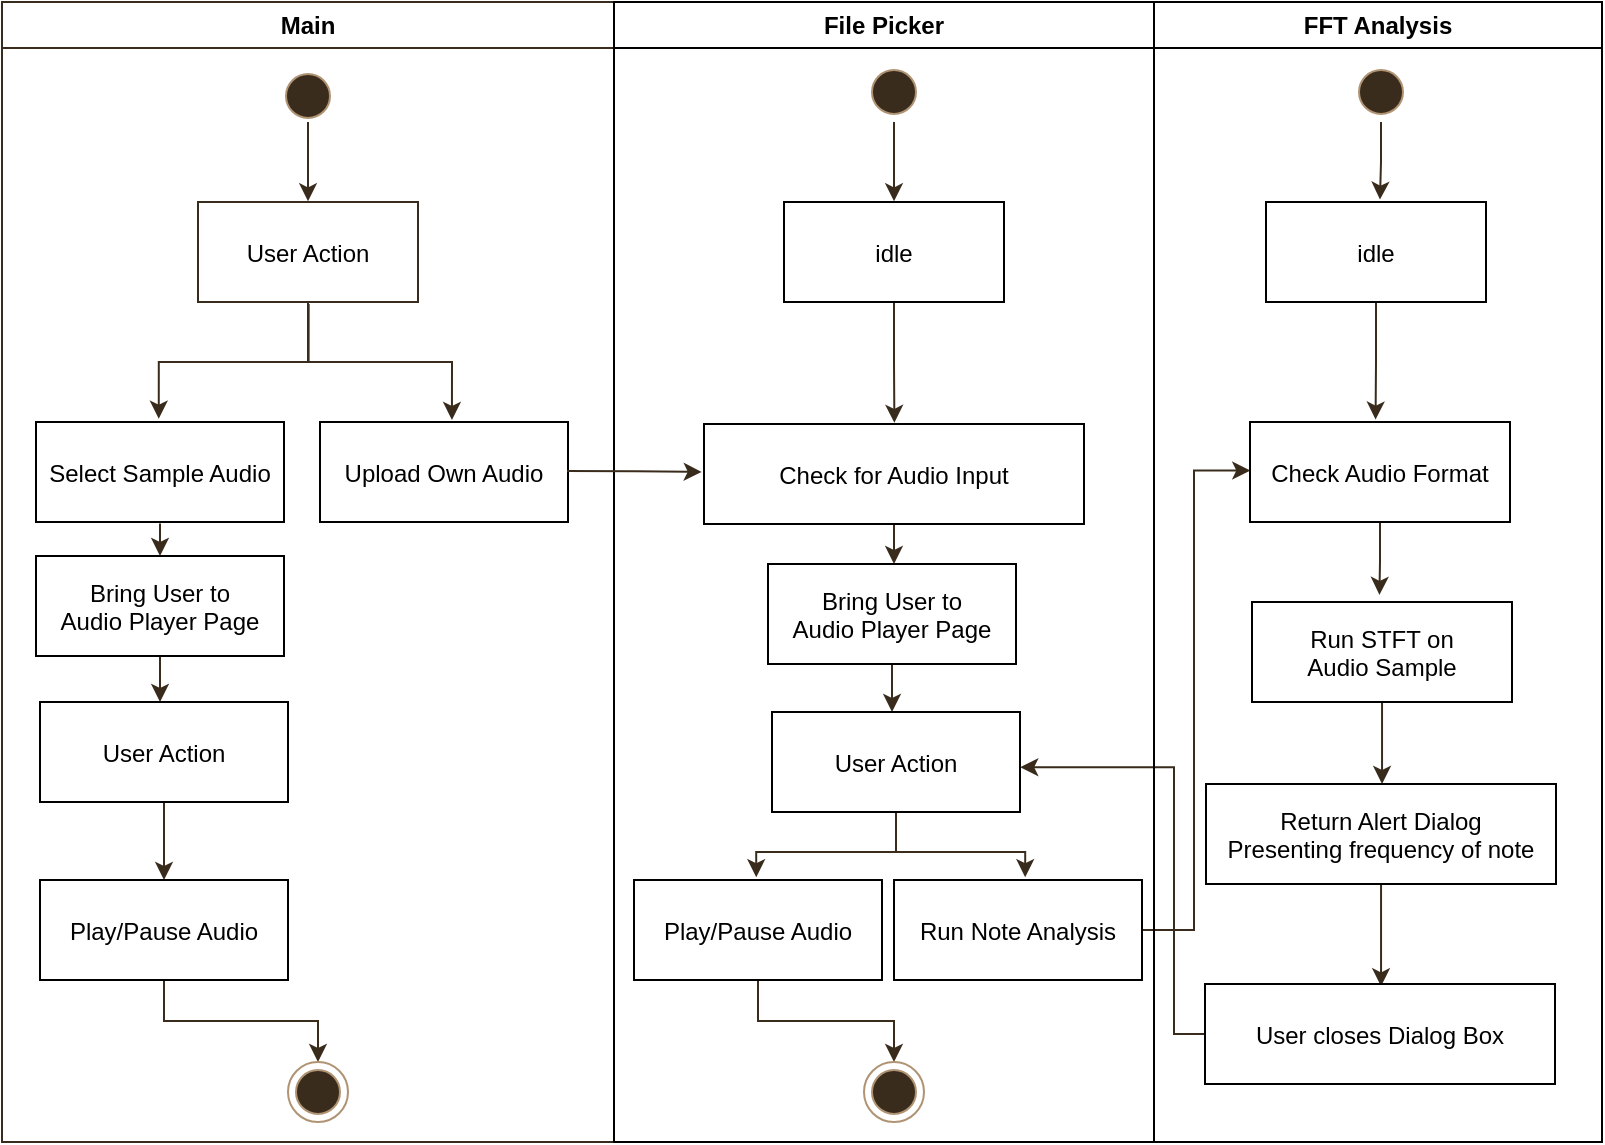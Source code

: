<mxfile version="18.1.2" type="github">
  <diagram name="Page-1" id="e7e014a7-5840-1c2e-5031-d8a46d1fe8dd">
    <mxGraphModel dx="1727" dy="931" grid="1" gridSize="10" guides="1" tooltips="1" connect="1" arrows="1" fold="1" page="1" pageScale="1" pageWidth="827" pageHeight="1169" background="none" math="0" shadow="0">
      <root>
        <mxCell id="0" />
        <mxCell id="1" parent="0" />
        <mxCell id="3WMgKvLOfC6idiZUZahX-108" style="edgeStyle=orthogonalEdgeStyle;rounded=0;orthogonalLoop=1;jettySize=auto;html=1;entryX=0.505;entryY=-0.003;entryDx=0;entryDy=0;entryPerimeter=0;strokeColor=#392C1C;" edge="1" parent="1" source="16" target="3WMgKvLOfC6idiZUZahX-80">
          <mxGeometry relative="1" as="geometry" />
        </mxCell>
        <mxCell id="3WMgKvLOfC6idiZUZahX-95" style="edgeStyle=orthogonalEdgeStyle;rounded=0;orthogonalLoop=1;jettySize=auto;html=1;entryX=1.001;entryY=0.552;entryDx=0;entryDy=0;entryPerimeter=0;strokeColor=#392C1C;" edge="1" parent="1" source="3WMgKvLOfC6idiZUZahX-94" target="3WMgKvLOfC6idiZUZahX-81">
          <mxGeometry relative="1" as="geometry">
            <Array as="points">
              <mxPoint x="600" y="616" />
              <mxPoint x="600" y="483" />
            </Array>
          </mxGeometry>
        </mxCell>
        <mxCell id="3WMgKvLOfC6idiZUZahX-90" style="edgeStyle=orthogonalEdgeStyle;rounded=0;orthogonalLoop=1;jettySize=auto;html=1;entryX=0.001;entryY=0.485;entryDx=0;entryDy=0;entryPerimeter=0;strokeColor=#392C1C;" edge="1" parent="1" source="3WMgKvLOfC6idiZUZahX-65" target="33">
          <mxGeometry relative="1" as="geometry">
            <Array as="points">
              <mxPoint x="610" y="564" />
              <mxPoint x="610" y="334" />
            </Array>
          </mxGeometry>
        </mxCell>
        <mxCell id="2" value="Main" style="swimlane;whiteSpace=wrap;strokeColor=#392C1C;perimeterSpacing=12;" parent="1" vertex="1">
          <mxGeometry x="14" y="100" width="306" height="570" as="geometry" />
        </mxCell>
        <mxCell id="3WMgKvLOfC6idiZUZahX-52" style="edgeStyle=orthogonalEdgeStyle;rounded=0;orthogonalLoop=1;jettySize=auto;html=1;entryX=0.482;entryY=-0.007;entryDx=0;entryDy=0;entryPerimeter=0;strokeColor=#392C1C;" edge="1" parent="2">
          <mxGeometry relative="1" as="geometry">
            <mxPoint x="153" y="60" as="sourcePoint" />
            <mxPoint x="153.02" y="99.65" as="targetPoint" />
          </mxGeometry>
        </mxCell>
        <mxCell id="5" value="" style="ellipse;shape=startState;fillColor=#392C1C;strokeColor=#B09373;" parent="2" vertex="1">
          <mxGeometry x="138" y="32" width="30" height="30" as="geometry" />
        </mxCell>
        <mxCell id="3WMgKvLOfC6idiZUZahX-49" style="edgeStyle=orthogonalEdgeStyle;rounded=0;orthogonalLoop=1;jettySize=auto;html=1;entryX=0.495;entryY=-0.033;entryDx=0;entryDy=0;entryPerimeter=0;strokeColor=#392C1C;" edge="1" parent="2" source="7" target="8">
          <mxGeometry relative="1" as="geometry" />
        </mxCell>
        <mxCell id="3WMgKvLOfC6idiZUZahX-51" style="edgeStyle=orthogonalEdgeStyle;rounded=0;orthogonalLoop=1;jettySize=auto;html=1;entryX=0.532;entryY=-0.02;entryDx=0;entryDy=0;entryPerimeter=0;strokeColor=#392C1C;exitX=0.503;exitY=1.02;exitDx=0;exitDy=0;exitPerimeter=0;" edge="1" parent="2" source="7" target="3WMgKvLOfC6idiZUZahX-48">
          <mxGeometry relative="1" as="geometry" />
        </mxCell>
        <mxCell id="7" value="User Action" style="strokeColor=#392C1C;" parent="2" vertex="1">
          <mxGeometry x="98" y="100" width="110" height="50" as="geometry" />
        </mxCell>
        <mxCell id="3WMgKvLOfC6idiZUZahX-56" style="edgeStyle=orthogonalEdgeStyle;rounded=0;orthogonalLoop=1;jettySize=auto;html=1;entryX=0.5;entryY=0;entryDx=0;entryDy=0;entryPerimeter=0;strokeColor=#392C1C;exitX=0.5;exitY=1.014;exitDx=0;exitDy=0;exitPerimeter=0;" edge="1" parent="2" source="8" target="3WMgKvLOfC6idiZUZahX-53">
          <mxGeometry relative="1" as="geometry" />
        </mxCell>
        <mxCell id="8" value="Select Sample Audio" style="" parent="2" vertex="1">
          <mxGeometry x="17" y="210" width="124" height="50" as="geometry" />
        </mxCell>
        <mxCell id="3WMgKvLOfC6idiZUZahX-48" value="Upload Own Audio" style="" vertex="1" parent="2">
          <mxGeometry x="159" y="210" width="124" height="50" as="geometry" />
        </mxCell>
        <mxCell id="3WMgKvLOfC6idiZUZahX-78" style="edgeStyle=orthogonalEdgeStyle;rounded=0;orthogonalLoop=1;jettySize=auto;html=1;entryX=0.484;entryY=0;entryDx=0;entryDy=0;entryPerimeter=0;strokeColor=#392C1C;" edge="1" parent="2" source="3WMgKvLOfC6idiZUZahX-53" target="3WMgKvLOfC6idiZUZahX-71">
          <mxGeometry relative="1" as="geometry" />
        </mxCell>
        <mxCell id="3WMgKvLOfC6idiZUZahX-53" value="Bring User to &#xa;Audio Player Page" style="" vertex="1" parent="2">
          <mxGeometry x="17" y="277" width="124" height="50" as="geometry" />
        </mxCell>
        <mxCell id="3WMgKvLOfC6idiZUZahX-75" style="edgeStyle=orthogonalEdgeStyle;rounded=0;orthogonalLoop=1;jettySize=auto;html=1;entryX=0.5;entryY=0;entryDx=0;entryDy=0;entryPerimeter=0;strokeColor=#392C1C;" edge="1" parent="2" source="3WMgKvLOfC6idiZUZahX-71" target="3WMgKvLOfC6idiZUZahX-74">
          <mxGeometry relative="1" as="geometry" />
        </mxCell>
        <mxCell id="3WMgKvLOfC6idiZUZahX-71" value="User Action" style="" vertex="1" parent="2">
          <mxGeometry x="19" y="350" width="124" height="50" as="geometry" />
        </mxCell>
        <mxCell id="3WMgKvLOfC6idiZUZahX-106" style="edgeStyle=orthogonalEdgeStyle;rounded=0;orthogonalLoop=1;jettySize=auto;html=1;entryX=0.5;entryY=0;entryDx=0;entryDy=0;strokeColor=#392C1C;" edge="1" parent="2" source="3WMgKvLOfC6idiZUZahX-74" target="3WMgKvLOfC6idiZUZahX-103">
          <mxGeometry relative="1" as="geometry" />
        </mxCell>
        <mxCell id="3WMgKvLOfC6idiZUZahX-74" value="Play/Pause Audio" style="" vertex="1" parent="2">
          <mxGeometry x="19" y="439" width="124" height="50" as="geometry" />
        </mxCell>
        <mxCell id="3WMgKvLOfC6idiZUZahX-103" value="" style="ellipse;shape=endState;fillColor=#392C1C;strokeColor=#B09373;" vertex="1" parent="2">
          <mxGeometry x="143" y="530" width="30" height="30" as="geometry" />
        </mxCell>
        <mxCell id="4" value="FFT Analysis" style="swimlane;whiteSpace=wrap" parent="1" vertex="1">
          <mxGeometry x="590" y="100" width="224" height="570" as="geometry" />
        </mxCell>
        <mxCell id="3WMgKvLOfC6idiZUZahX-97" style="edgeStyle=orthogonalEdgeStyle;rounded=0;orthogonalLoop=1;jettySize=auto;html=1;entryX=0.49;entryY=-0.071;entryDx=0;entryDy=0;entryPerimeter=0;strokeColor=#392C1C;" edge="1" parent="4" source="33" target="3WMgKvLOfC6idiZUZahX-92">
          <mxGeometry relative="1" as="geometry" />
        </mxCell>
        <mxCell id="33" value="Check Audio Format" style="" parent="4" vertex="1">
          <mxGeometry x="48" y="210" width="130" height="50" as="geometry" />
        </mxCell>
        <mxCell id="3WMgKvLOfC6idiZUZahX-91" style="edgeStyle=orthogonalEdgeStyle;rounded=0;orthogonalLoop=1;jettySize=auto;html=1;entryX=0.483;entryY=-0.024;entryDx=0;entryDy=0;entryPerimeter=0;strokeColor=#392C1C;" edge="1" parent="4" source="3WMgKvLOfC6idiZUZahX-43" target="33">
          <mxGeometry relative="1" as="geometry" />
        </mxCell>
        <mxCell id="3WMgKvLOfC6idiZUZahX-43" value="idle" style="" vertex="1" parent="4">
          <mxGeometry x="56" y="100" width="110" height="50" as="geometry" />
        </mxCell>
        <mxCell id="3WMgKvLOfC6idiZUZahX-88" value="" style="ellipse;shape=startState;fillColor=#392C1C;strokeColor=#B09373;" vertex="1" parent="4">
          <mxGeometry x="98.5" y="30" width="30" height="30" as="geometry" />
        </mxCell>
        <mxCell id="3WMgKvLOfC6idiZUZahX-89" style="edgeStyle=orthogonalEdgeStyle;rounded=0;orthogonalLoop=1;jettySize=auto;html=1;entryX=0.518;entryY=-0.024;entryDx=0;entryDy=0;entryPerimeter=0;strokeColor=#392C1C;" edge="1" parent="4" source="3WMgKvLOfC6idiZUZahX-88" target="3WMgKvLOfC6idiZUZahX-43">
          <mxGeometry relative="1" as="geometry">
            <mxPoint x="107.02" y="99.65" as="targetPoint" />
          </mxGeometry>
        </mxCell>
        <mxCell id="3WMgKvLOfC6idiZUZahX-98" style="edgeStyle=orthogonalEdgeStyle;rounded=0;orthogonalLoop=1;jettySize=auto;html=1;entryX=0.503;entryY=0;entryDx=0;entryDy=0;entryPerimeter=0;strokeColor=#392C1C;" edge="1" parent="4" source="3WMgKvLOfC6idiZUZahX-92" target="3WMgKvLOfC6idiZUZahX-93">
          <mxGeometry relative="1" as="geometry" />
        </mxCell>
        <mxCell id="3WMgKvLOfC6idiZUZahX-92" value="Run STFT on &#xa;Audio Sample" style="" vertex="1" parent="4">
          <mxGeometry x="49" y="300" width="130" height="50" as="geometry" />
        </mxCell>
        <mxCell id="3WMgKvLOfC6idiZUZahX-102" style="edgeStyle=orthogonalEdgeStyle;rounded=0;orthogonalLoop=1;jettySize=auto;html=1;entryX=0.503;entryY=0.023;entryDx=0;entryDy=0;entryPerimeter=0;strokeColor=#392C1C;" edge="1" parent="4" source="3WMgKvLOfC6idiZUZahX-93" target="3WMgKvLOfC6idiZUZahX-94">
          <mxGeometry relative="1" as="geometry" />
        </mxCell>
        <mxCell id="3WMgKvLOfC6idiZUZahX-93" value="Return Alert Dialog &#xa;Presenting frequency of note" style="" vertex="1" parent="4">
          <mxGeometry x="26" y="391" width="175" height="50" as="geometry" />
        </mxCell>
        <mxCell id="3WMgKvLOfC6idiZUZahX-94" value="User closes Dialog Box" style="" vertex="1" parent="4">
          <mxGeometry x="25.5" y="491" width="175" height="50" as="geometry" />
        </mxCell>
        <mxCell id="3WMgKvLOfC6idiZUZahX-79" style="edgeStyle=orthogonalEdgeStyle;rounded=0;orthogonalLoop=1;jettySize=auto;html=1;entryX=0.484;entryY=0;entryDx=0;entryDy=0;entryPerimeter=0;strokeColor=#392C1C;" edge="1" parent="1" source="3WMgKvLOfC6idiZUZahX-80" target="3WMgKvLOfC6idiZUZahX-81">
          <mxGeometry relative="1" as="geometry" />
        </mxCell>
        <mxCell id="3WMgKvLOfC6idiZUZahX-80" value="Bring User to &#xa;Audio Player Page" style="" vertex="1" parent="1">
          <mxGeometry x="397" y="381" width="124" height="50" as="geometry" />
        </mxCell>
        <mxCell id="3WMgKvLOfC6idiZUZahX-86" style="edgeStyle=orthogonalEdgeStyle;rounded=0;orthogonalLoop=1;jettySize=auto;html=1;entryX=0.493;entryY=-0.028;entryDx=0;entryDy=0;entryPerimeter=0;strokeColor=#392C1C;" edge="1" parent="1" source="3WMgKvLOfC6idiZUZahX-81" target="3WMgKvLOfC6idiZUZahX-63">
          <mxGeometry relative="1" as="geometry" />
        </mxCell>
        <mxCell id="3WMgKvLOfC6idiZUZahX-87" style="edgeStyle=orthogonalEdgeStyle;rounded=0;orthogonalLoop=1;jettySize=auto;html=1;entryX=0.529;entryY=-0.028;entryDx=0;entryDy=0;entryPerimeter=0;strokeColor=#392C1C;" edge="1" parent="1" source="3WMgKvLOfC6idiZUZahX-81" target="3WMgKvLOfC6idiZUZahX-65">
          <mxGeometry relative="1" as="geometry" />
        </mxCell>
        <mxCell id="3WMgKvLOfC6idiZUZahX-81" value="User Action" style="" vertex="1" parent="1">
          <mxGeometry x="399" y="455" width="124" height="50" as="geometry" />
        </mxCell>
        <mxCell id="3" value="File Picker" style="swimlane;whiteSpace=wrap" parent="1" vertex="1">
          <mxGeometry x="320" y="100" width="270" height="570" as="geometry" />
        </mxCell>
        <mxCell id="3WMgKvLOfC6idiZUZahX-62" style="edgeStyle=orthogonalEdgeStyle;rounded=0;orthogonalLoop=1;jettySize=auto;html=1;entryX=0.501;entryY=-0.012;entryDx=0;entryDy=0;entryPerimeter=0;strokeColor=#392C1C;" edge="1" parent="3" source="15" target="16">
          <mxGeometry relative="1" as="geometry" />
        </mxCell>
        <mxCell id="15" value="idle" style="" parent="3" vertex="1">
          <mxGeometry x="85" y="100" width="110" height="50" as="geometry" />
        </mxCell>
        <mxCell id="16" value="Check for Audio Input" style="" parent="3" vertex="1">
          <mxGeometry x="45" y="211" width="190" height="50" as="geometry" />
        </mxCell>
        <mxCell id="3WMgKvLOfC6idiZUZahX-60" value="" style="ellipse;shape=startState;fillColor=#392C1C;strokeColor=#B09373;" vertex="1" parent="3">
          <mxGeometry x="125" y="30" width="30" height="30" as="geometry" />
        </mxCell>
        <mxCell id="3WMgKvLOfC6idiZUZahX-59" style="edgeStyle=orthogonalEdgeStyle;rounded=0;orthogonalLoop=1;jettySize=auto;html=1;entryX=0.482;entryY=-0.007;entryDx=0;entryDy=0;entryPerimeter=0;strokeColor=#392C1C;" edge="1" parent="3" source="3WMgKvLOfC6idiZUZahX-60">
          <mxGeometry relative="1" as="geometry">
            <mxPoint x="140.02" y="99.65" as="targetPoint" />
          </mxGeometry>
        </mxCell>
        <mxCell id="3WMgKvLOfC6idiZUZahX-105" style="edgeStyle=orthogonalEdgeStyle;rounded=0;orthogonalLoop=1;jettySize=auto;html=1;entryX=0.5;entryY=0;entryDx=0;entryDy=0;strokeColor=#392C1C;" edge="1" parent="3" source="3WMgKvLOfC6idiZUZahX-63" target="38">
          <mxGeometry relative="1" as="geometry" />
        </mxCell>
        <mxCell id="3WMgKvLOfC6idiZUZahX-63" value="Play/Pause Audio" style="" vertex="1" parent="3">
          <mxGeometry x="10" y="439" width="124" height="50" as="geometry" />
        </mxCell>
        <mxCell id="3WMgKvLOfC6idiZUZahX-65" value="Run Note Analysis" style="" vertex="1" parent="3">
          <mxGeometry x="140" y="439" width="124" height="50" as="geometry" />
        </mxCell>
        <mxCell id="38" value="" style="ellipse;shape=endState;fillColor=#392C1C;strokeColor=#B09373;" parent="3" vertex="1">
          <mxGeometry x="125" y="530" width="30" height="30" as="geometry" />
        </mxCell>
        <mxCell id="3WMgKvLOfC6idiZUZahX-58" style="edgeStyle=orthogonalEdgeStyle;rounded=0;orthogonalLoop=1;jettySize=auto;html=1;entryX=-0.006;entryY=0.479;entryDx=0;entryDy=0;entryPerimeter=0;strokeColor=#392C1C;exitX=0.996;exitY=0.491;exitDx=0;exitDy=0;exitPerimeter=0;" edge="1" parent="1" source="3WMgKvLOfC6idiZUZahX-48" target="16">
          <mxGeometry relative="1" as="geometry">
            <mxPoint x="280" y="335" as="sourcePoint" />
          </mxGeometry>
        </mxCell>
      </root>
    </mxGraphModel>
  </diagram>
</mxfile>
